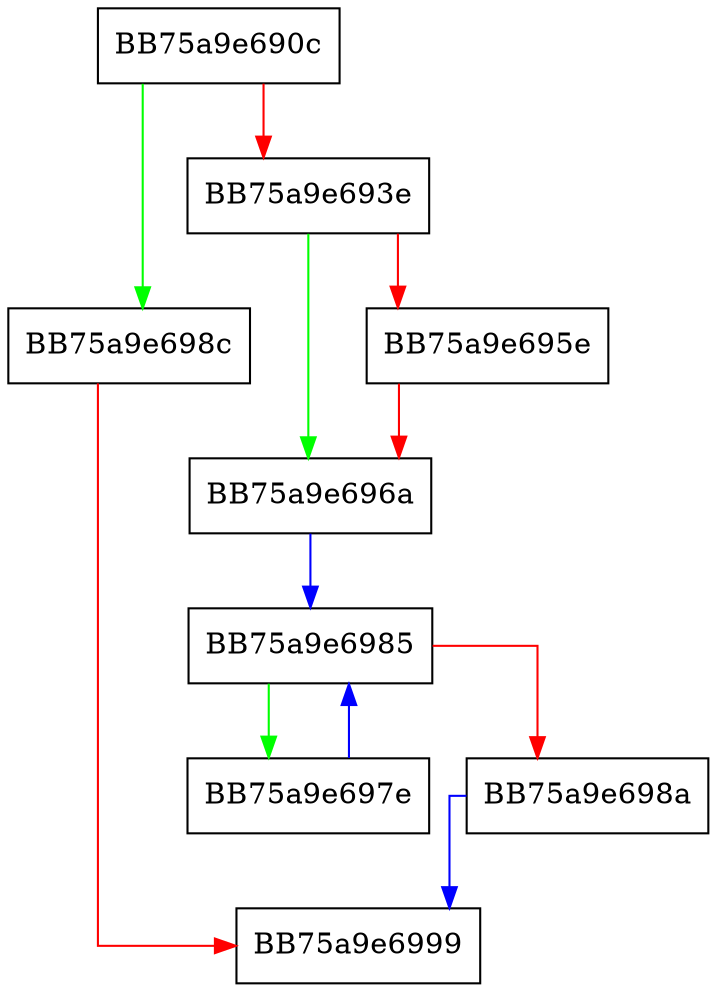 digraph _Assign_grow {
  node [shape="box"];
  graph [splines=ortho];
  BB75a9e690c -> BB75a9e698c [color="green"];
  BB75a9e690c -> BB75a9e693e [color="red"];
  BB75a9e693e -> BB75a9e696a [color="green"];
  BB75a9e693e -> BB75a9e695e [color="red"];
  BB75a9e695e -> BB75a9e696a [color="red"];
  BB75a9e696a -> BB75a9e6985 [color="blue"];
  BB75a9e697e -> BB75a9e6985 [color="blue"];
  BB75a9e6985 -> BB75a9e697e [color="green"];
  BB75a9e6985 -> BB75a9e698a [color="red"];
  BB75a9e698a -> BB75a9e6999 [color="blue"];
  BB75a9e698c -> BB75a9e6999 [color="red"];
}